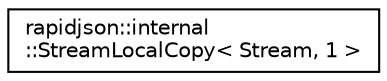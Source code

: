 digraph "Graphical Class Hierarchy"
{
 // INTERACTIVE_SVG=YES
 // LATEX_PDF_SIZE
  edge [fontname="Helvetica",fontsize="10",labelfontname="Helvetica",labelfontsize="10"];
  node [fontname="Helvetica",fontsize="10",shape=record];
  rankdir="LR";
  Node0 [label="rapidjson::internal\l::StreamLocalCopy\< Stream, 1 \>",height=0.2,width=0.4,color="black", fillcolor="white", style="filled",URL="$classrapidjson_1_1internal_1_1_stream_local_copy_3_01_stream_00_011_01_4.html",tooltip="Do copy optimization."];
}
